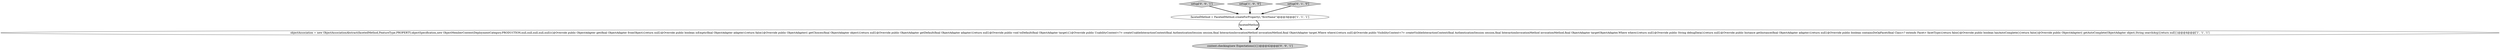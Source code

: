 digraph {
4 [style = filled, label = "context.checking(new Expectations(){})@@@42@@@['0', '0', '1']", fillcolor = lightgray, shape = ellipse image = "AAA0AAABBB3BBB"];
5 [style = filled, label = "setup['0', '0', '1']", fillcolor = lightgray, shape = diamond image = "AAA0AAABBB3BBB"];
0 [style = filled, label = "facetedMethod = FacetedMethod.createForProperty(,\"firstName\")@@@3@@@['1', '1', '1']", fillcolor = white, shape = ellipse image = "AAA0AAABBB1BBB"];
1 [style = filled, label = "setup['1', '0', '0']", fillcolor = lightgray, shape = diamond image = "AAA0AAABBB1BBB"];
3 [style = filled, label = "setup['0', '1', '0']", fillcolor = lightgray, shape = diamond image = "AAA0AAABBB2BBB"];
2 [style = filled, label = "objectAssociation = new ObjectAssociationAbstract(facetedMethod,FeatureType.PROPERTY,objectSpecification,new ObjectMemberContext(DeploymentCategory.PRODUCTION,null,null,null,null,null)){@Override public ObjectAdapter get(final ObjectAdapter fromObject){return null}@Override public boolean isEmpty(final ObjectAdapter adapter){return false}@Override public ObjectAdapter(( getChoices(final ObjectAdapter object){return null}@Override public ObjectAdapter getDefault(final ObjectAdapter adapter){return null}@Override public void toDefault(final ObjectAdapter target){}@Override public UsabilityContext<?> createUsableInteractionContext(final AuthenticationSession session,final InteractionInvocationMethod invocationMethod,final ObjectAdapter target,Where where){return null}@Override public VisibilityContext<?> createVisibleInteractionContext(final AuthenticationSession session,final InteractionInvocationMethod invocationMethod,final ObjectAdapter targetObjectAdapter,Where where){return null}@Override public String debugData(){return null}@Override public Instance getInstance(final ObjectAdapter adapter){return null}@Override public boolean containsDoOpFacet(final Class<? extends Facet> facetType){return false}@Override public boolean hasAutoComplete(){return false}@Override public ObjectAdapter(( getAutoComplete(ObjectAdapter object,String searchArg){return null}}@@@4@@@['1', '1', '1']", fillcolor = white, shape = ellipse image = "AAA0AAABBB1BBB"];
0->2 [style = solid, label="facetedMethod"];
1->0 [style = bold, label=""];
5->0 [style = bold, label=""];
2->4 [style = bold, label=""];
3->0 [style = bold, label=""];
0->2 [style = bold, label=""];
}
